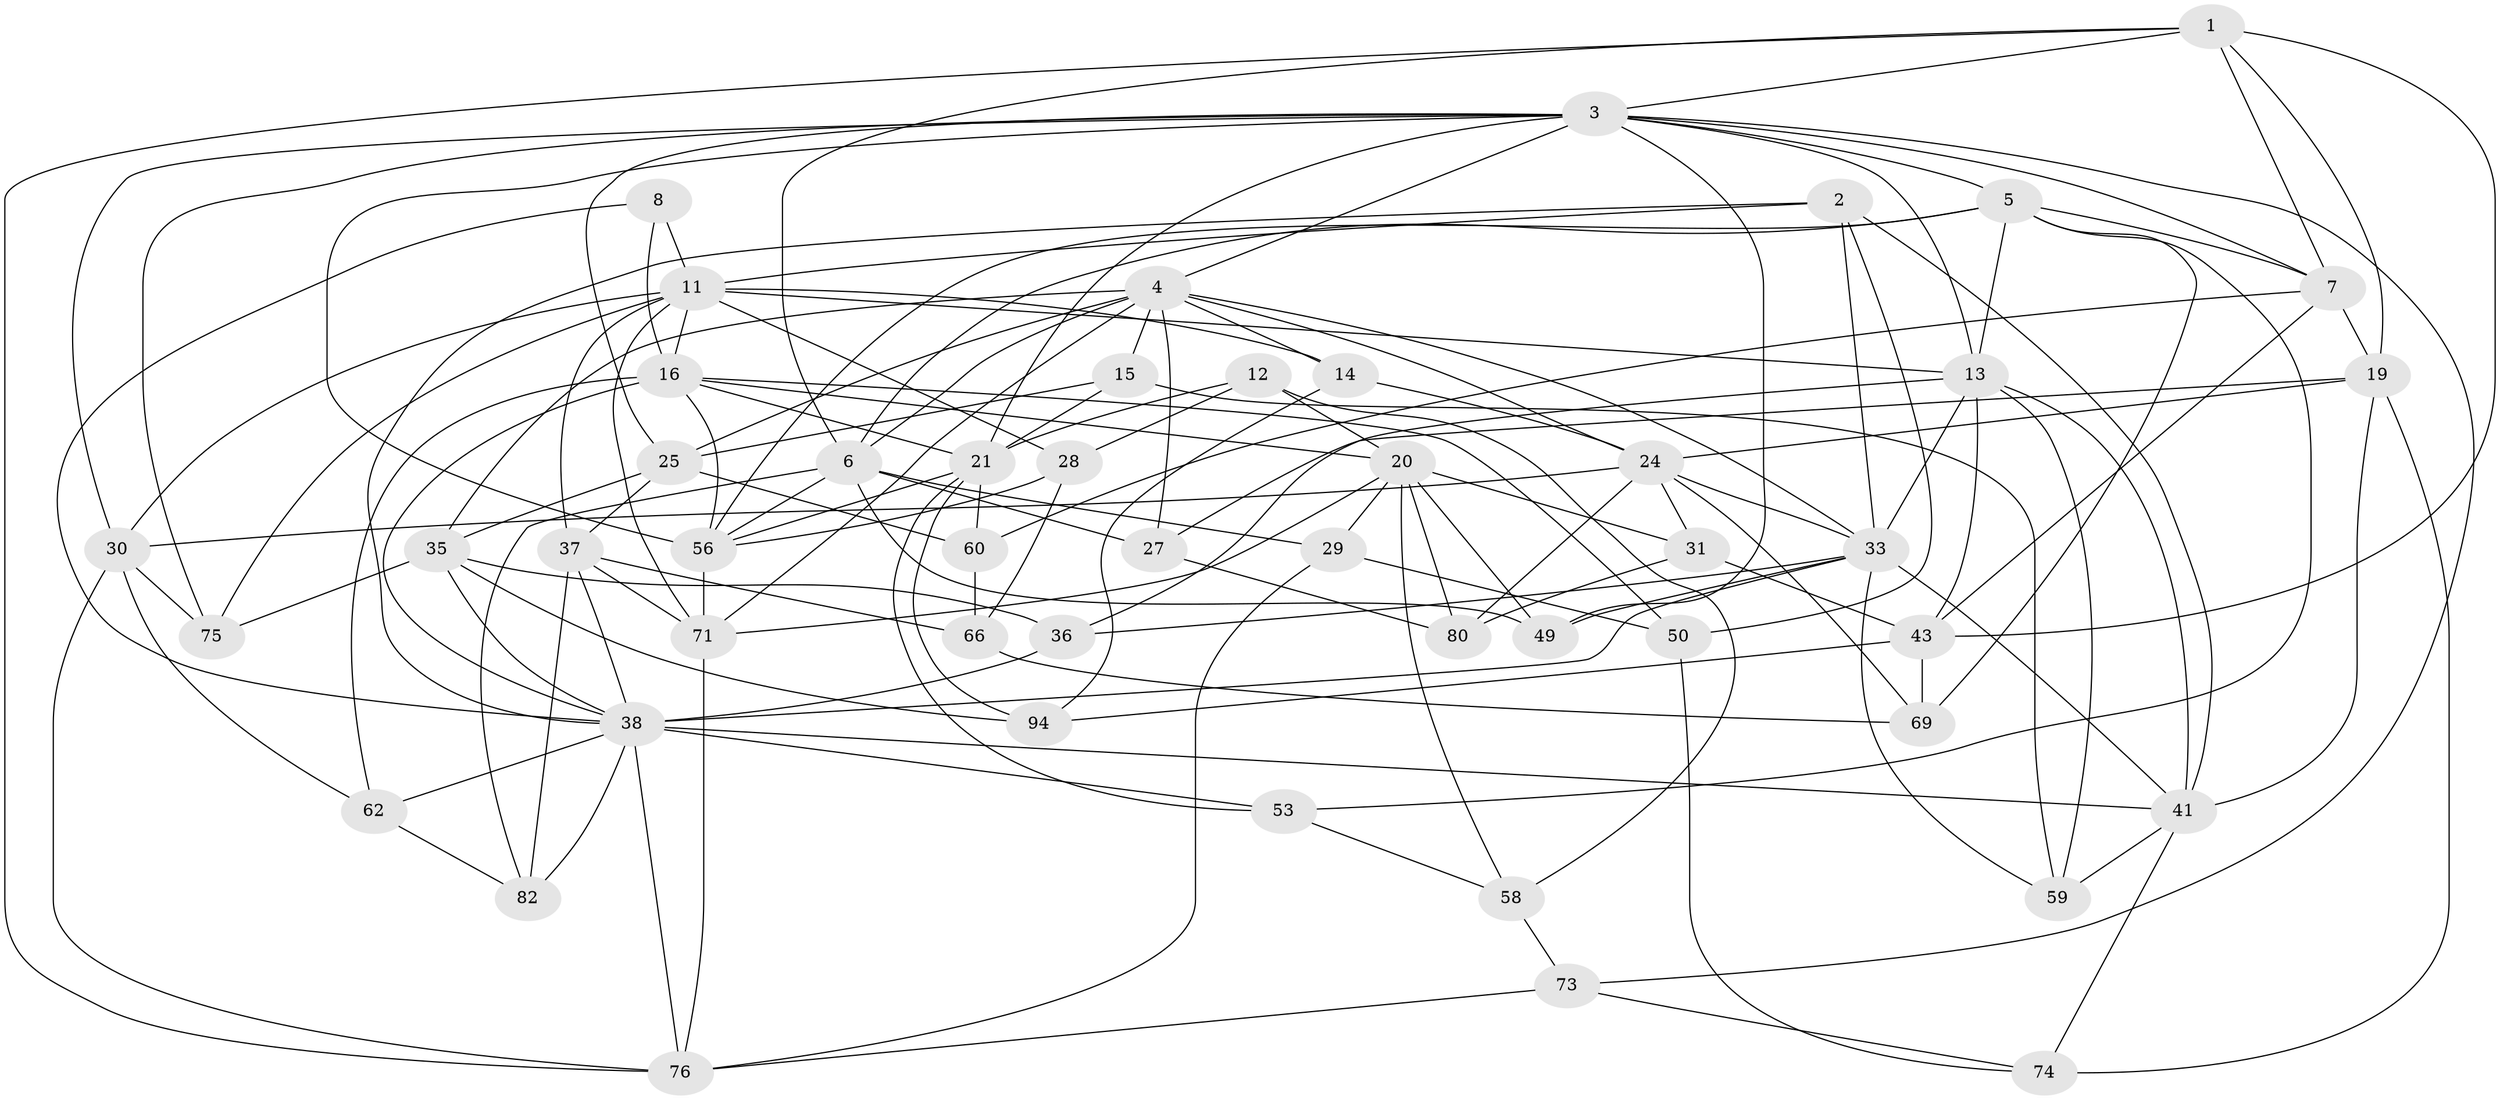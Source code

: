 // original degree distribution, {4: 1.0}
// Generated by graph-tools (version 1.1) at 2025/16/03/09/25 04:16:30]
// undirected, 49 vertices, 141 edges
graph export_dot {
graph [start="1"]
  node [color=gray90,style=filled];
  1 [super="+22"];
  2 [super="+70"];
  3 [super="+54+9+18"];
  4 [super="+34+95"];
  5 [super="+48+10"];
  6 [super="+84"];
  7 [super="+99"];
  8;
  11 [super="+78+17"];
  12;
  13 [super="+46"];
  14;
  15;
  16 [super="+44+83"];
  19 [super="+47"];
  20 [super="+85+32"];
  21 [super="+23"];
  24 [super="+77+89"];
  25 [super="+68"];
  27;
  28;
  29;
  30 [super="+87"];
  31;
  33 [super="+91+51"];
  35 [super="+40"];
  36;
  37 [super="+90"];
  38 [super="+64+42+65"];
  41 [super="+45"];
  43 [super="+67+96"];
  49;
  50;
  53;
  56 [super="+86+63"];
  58;
  59;
  60;
  62;
  66;
  69;
  71 [super="+88"];
  73;
  74;
  75;
  76 [super="+79"];
  80;
  82;
  94;
  1 -- 43;
  1 -- 3;
  1 -- 19;
  1 -- 7;
  1 -- 76;
  1 -- 6;
  2 -- 50;
  2 -- 11 [weight=2];
  2 -- 38;
  2 -- 33;
  2 -- 41;
  3 -- 5;
  3 -- 73;
  3 -- 75;
  3 -- 25;
  3 -- 4;
  3 -- 49;
  3 -- 21;
  3 -- 7;
  3 -- 56 [weight=2];
  3 -- 30;
  3 -- 13 [weight=2];
  4 -- 24;
  4 -- 6;
  4 -- 33;
  4 -- 71;
  4 -- 25;
  4 -- 14;
  4 -- 27;
  4 -- 35;
  4 -- 15;
  5 -- 53;
  5 -- 6;
  5 -- 56;
  5 -- 69;
  5 -- 7;
  5 -- 13 [weight=2];
  6 -- 29;
  6 -- 82;
  6 -- 49;
  6 -- 56;
  6 -- 27;
  7 -- 60;
  7 -- 19;
  7 -- 43;
  8 -- 16;
  8 -- 38;
  8 -- 11 [weight=2];
  11 -- 16;
  11 -- 75;
  11 -- 28;
  11 -- 14;
  11 -- 37;
  11 -- 71;
  11 -- 13;
  11 -- 30;
  12 -- 58;
  12 -- 28;
  12 -- 20;
  12 -- 21;
  13 -- 59;
  13 -- 33;
  13 -- 36;
  13 -- 43;
  13 -- 41;
  14 -- 94;
  14 -- 24;
  15 -- 59;
  15 -- 25;
  15 -- 21;
  16 -- 50;
  16 -- 20;
  16 -- 21;
  16 -- 38;
  16 -- 56;
  16 -- 62;
  19 -- 27;
  19 -- 24;
  19 -- 74;
  19 -- 41;
  20 -- 58;
  20 -- 49;
  20 -- 29;
  20 -- 80;
  20 -- 31;
  20 -- 71;
  21 -- 94;
  21 -- 60;
  21 -- 53;
  21 -- 56;
  24 -- 31;
  24 -- 69;
  24 -- 30;
  24 -- 80;
  24 -- 33;
  25 -- 60;
  25 -- 37;
  25 -- 35;
  27 -- 80;
  28 -- 66;
  28 -- 56;
  29 -- 50;
  29 -- 76;
  30 -- 76;
  30 -- 62;
  30 -- 75;
  31 -- 80;
  31 -- 43;
  33 -- 49;
  33 -- 36;
  33 -- 41 [weight=2];
  33 -- 38;
  33 -- 59;
  35 -- 38;
  35 -- 94;
  35 -- 75;
  35 -- 36;
  36 -- 38;
  37 -- 82;
  37 -- 66;
  37 -- 38;
  37 -- 71;
  38 -- 62;
  38 -- 53;
  38 -- 76;
  38 -- 41;
  38 -- 82;
  41 -- 74;
  41 -- 59;
  43 -- 69;
  43 -- 94;
  50 -- 74;
  53 -- 58;
  56 -- 71;
  58 -- 73;
  60 -- 66;
  62 -- 82;
  66 -- 69;
  71 -- 76;
  73 -- 74;
  73 -- 76;
}
